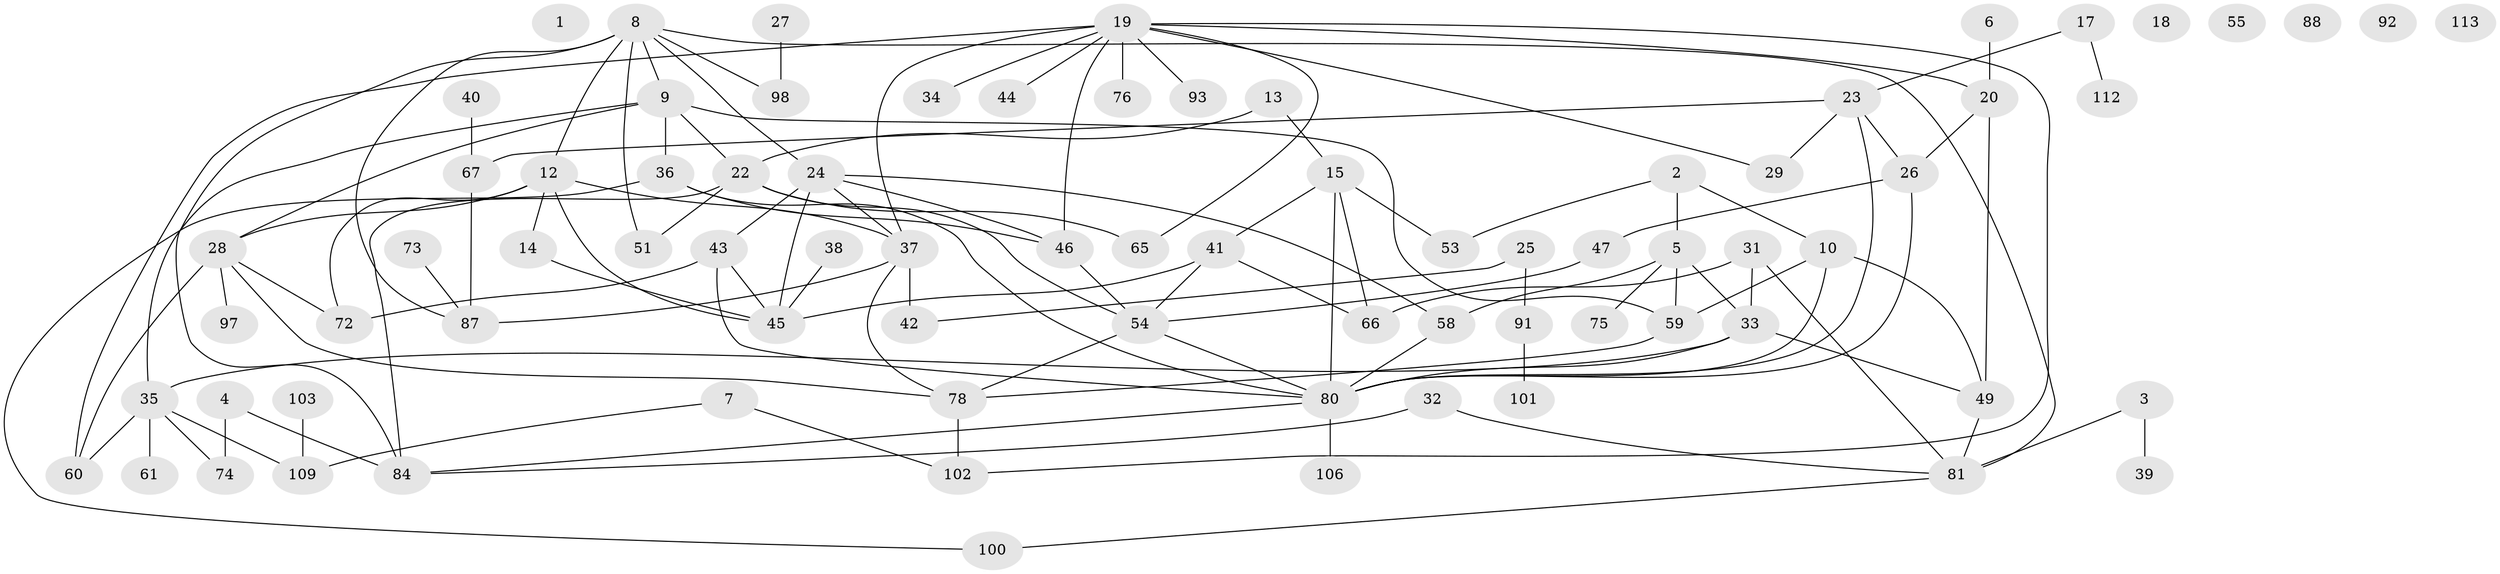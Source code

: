 // Generated by graph-tools (version 1.1) at 2025/23/03/03/25 07:23:28]
// undirected, 79 vertices, 120 edges
graph export_dot {
graph [start="1"]
  node [color=gray90,style=filled];
  1;
  2 [super="+63"];
  3 [super="+16"];
  4 [super="+48"];
  5;
  6;
  7 [super="+11"];
  8 [super="+62"];
  9 [super="+21"];
  10 [super="+50"];
  12 [super="+30"];
  13;
  14;
  15 [super="+90"];
  17;
  18;
  19 [super="+77"];
  20 [super="+82"];
  22 [super="+85"];
  23 [super="+56"];
  24 [super="+110"];
  25 [super="+89"];
  26 [super="+70"];
  27;
  28 [super="+83"];
  29;
  31;
  32;
  33 [super="+71"];
  34;
  35 [super="+68"];
  36 [super="+52"];
  37 [super="+64"];
  38;
  39;
  40;
  41;
  42;
  43 [super="+95"];
  44 [super="+69"];
  45 [super="+57"];
  46;
  47;
  49 [super="+86"];
  51;
  53;
  54 [super="+94"];
  55;
  58;
  59 [super="+111"];
  60;
  61 [super="+79"];
  65;
  66 [super="+105"];
  67;
  72;
  73;
  74;
  75;
  76;
  78 [super="+107"];
  80 [super="+108"];
  81 [super="+104"];
  84 [super="+99"];
  87;
  88;
  91 [super="+96"];
  92;
  93;
  97;
  98;
  100;
  101;
  102;
  103;
  106;
  109;
  112;
  113;
  2 -- 5;
  2 -- 53;
  2 -- 10;
  3 -- 81;
  3 -- 39;
  4 -- 74;
  4 -- 84;
  5 -- 58;
  5 -- 75;
  5 -- 59;
  5 -- 33;
  6 -- 20;
  7 -- 102;
  7 -- 109;
  8 -- 24;
  8 -- 51;
  8 -- 98;
  8 -- 87;
  8 -- 84;
  8 -- 9;
  8 -- 12;
  8 -- 81;
  9 -- 59;
  9 -- 36;
  9 -- 28;
  9 -- 22;
  9 -- 35;
  10 -- 59;
  10 -- 80;
  10 -- 49;
  12 -- 37;
  12 -- 45;
  12 -- 72;
  12 -- 28;
  12 -- 14;
  13 -- 15;
  13 -- 22;
  14 -- 45;
  15 -- 41;
  15 -- 53 [weight=2];
  15 -- 80;
  15 -- 66;
  17 -- 112;
  17 -- 23;
  19 -- 34;
  19 -- 44;
  19 -- 46;
  19 -- 65;
  19 -- 76;
  19 -- 102;
  19 -- 20;
  19 -- 93;
  19 -- 60;
  19 -- 29;
  19 -- 37;
  20 -- 49;
  20 -- 26;
  22 -- 65;
  22 -- 51;
  22 -- 84;
  22 -- 54;
  23 -- 29;
  23 -- 80;
  23 -- 26;
  23 -- 67;
  24 -- 46;
  24 -- 58;
  24 -- 45;
  24 -- 43;
  24 -- 37;
  25 -- 91;
  25 -- 42;
  26 -- 80;
  26 -- 47;
  27 -- 98;
  28 -- 78;
  28 -- 97;
  28 -- 60;
  28 -- 72;
  31 -- 33;
  31 -- 66;
  31 -- 81;
  32 -- 84;
  32 -- 81;
  33 -- 49;
  33 -- 80;
  33 -- 35;
  35 -- 74;
  35 -- 61;
  35 -- 60;
  35 -- 109;
  36 -- 80;
  36 -- 100;
  36 -- 46;
  37 -- 42;
  37 -- 87 [weight=2];
  37 -- 78;
  38 -- 45;
  40 -- 67;
  41 -- 45;
  41 -- 66;
  41 -- 54;
  43 -- 45;
  43 -- 72;
  43 -- 80;
  46 -- 54;
  47 -- 54;
  49 -- 81;
  54 -- 80;
  54 -- 78;
  58 -- 80;
  59 -- 78;
  67 -- 87;
  73 -- 87;
  78 -- 102;
  80 -- 106;
  80 -- 84;
  81 -- 100;
  91 -- 101;
  103 -- 109;
}
